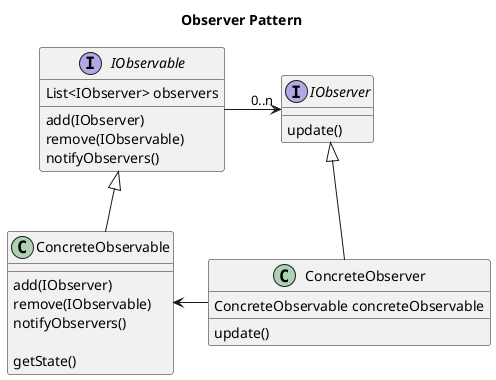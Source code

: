 @startuml Observer Pattern
title Observer Pattern
interface IObservable {
    List<IObserver> observers

    add(IObserver)
    remove(IObservable)
    notifyObservers()
}

interface IObserver {
    update()
}

class ConcreteObservable {
    add(IObserver)
    remove(IObservable)
    notifyObservers()

    getState()
}

class ConcreteObserver {
    ConcreteObservable concreteObservable
    
    update()
}

IObservable -> "0..n" IObserver
IObservable <|-- ConcreteObservable
IObserver <|-- ConcreteObserver
ConcreteObservable <- ConcreteObserver
@enduml